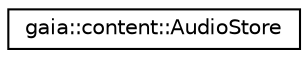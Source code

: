 digraph G
{
  edge [fontname="Helvetica",fontsize="10",labelfontname="Helvetica",labelfontsize="10"];
  node [fontname="Helvetica",fontsize="10",shape=record];
  rankdir=LR;
  Node1 [label="gaia::content::AudioStore",height=0.2,width=0.4,color="black", fillcolor="white", style="filled",URL="$dc/d29/classgaia_1_1content_1_1_audio_store.html",tooltip="Audio content provider."];
}
